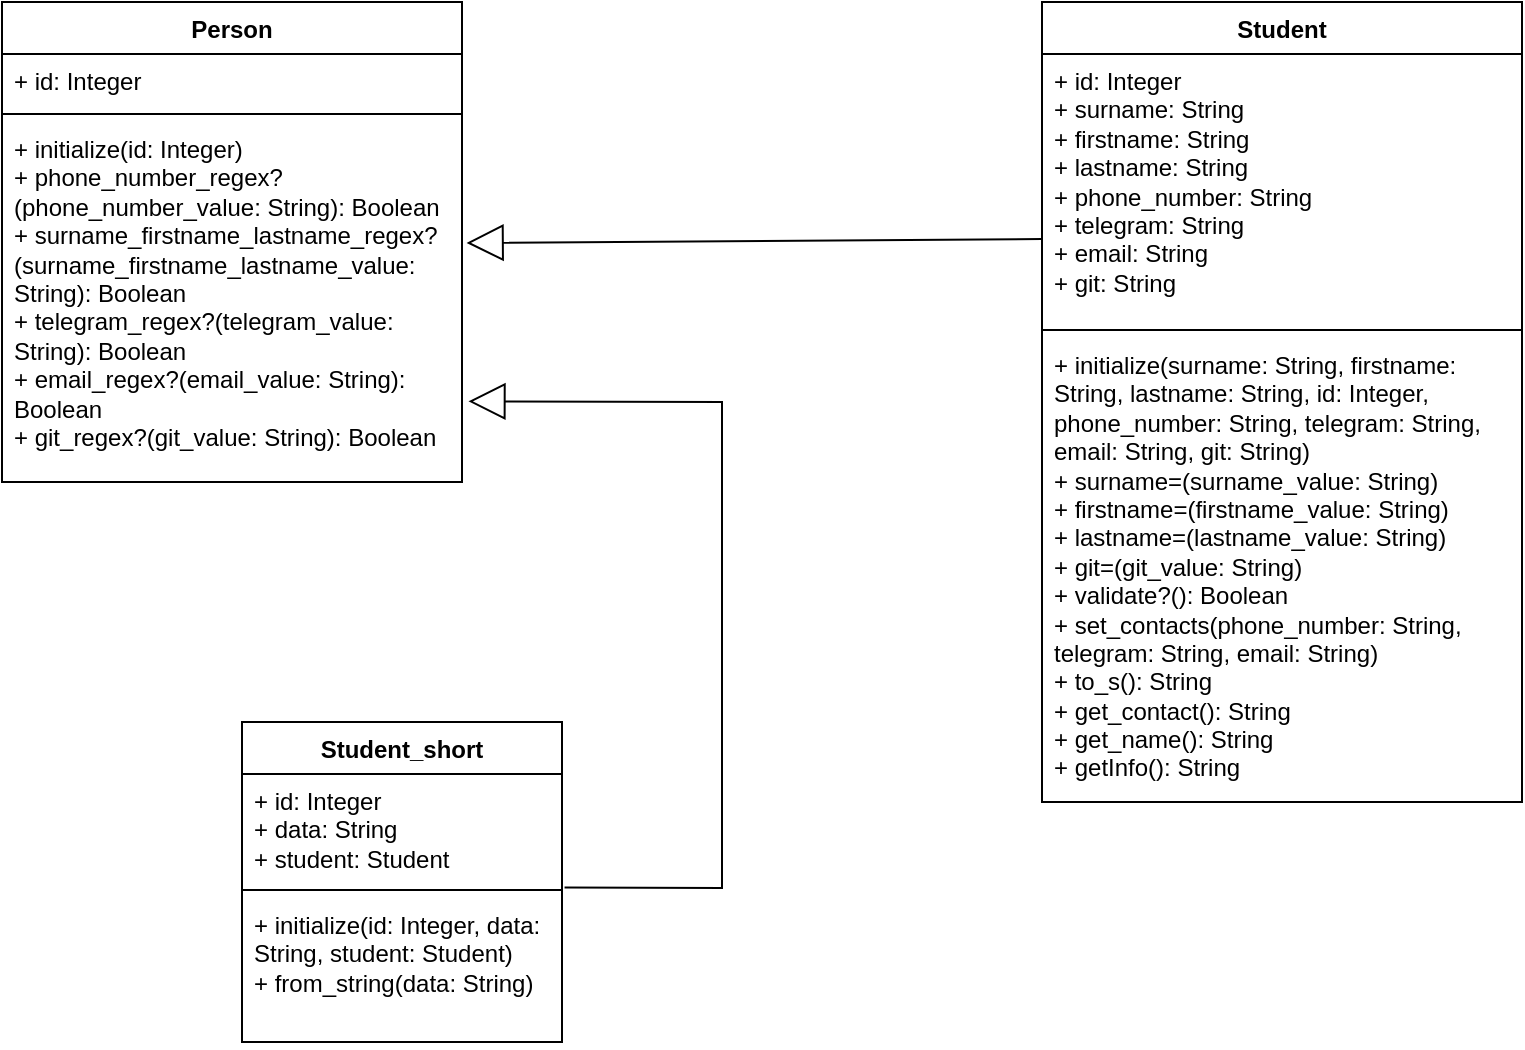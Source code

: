 <mxfile version="24.7.17">
  <diagram name="Страница — 1" id="oJk5suUYFFJWfB2Dz4Nt">
    <mxGraphModel dx="1002" dy="663" grid="1" gridSize="10" guides="1" tooltips="1" connect="1" arrows="1" fold="1" page="1" pageScale="1" pageWidth="827" pageHeight="1169" math="0" shadow="0">
      <root>
        <mxCell id="0" />
        <mxCell id="1" parent="0" />
        <mxCell id="TFJ1TorfH9dClKmbsR8v-3" value="Person" style="swimlane;fontStyle=1;align=center;verticalAlign=top;childLayout=stackLayout;horizontal=1;startSize=26;horizontalStack=0;resizeParent=1;resizeParentMax=0;resizeLast=0;collapsible=1;marginBottom=0;whiteSpace=wrap;html=1;" parent="1" vertex="1">
          <mxGeometry x="40" y="160" width="230" height="240" as="geometry" />
        </mxCell>
        <mxCell id="TFJ1TorfH9dClKmbsR8v-4" value="+ id: Integer" style="text;strokeColor=none;fillColor=none;align=left;verticalAlign=top;spacingLeft=4;spacingRight=4;overflow=hidden;rotatable=0;points=[[0,0.5],[1,0.5]];portConstraint=eastwest;whiteSpace=wrap;html=1;" parent="TFJ1TorfH9dClKmbsR8v-3" vertex="1">
          <mxGeometry y="26" width="230" height="26" as="geometry" />
        </mxCell>
        <mxCell id="TFJ1TorfH9dClKmbsR8v-5" value="" style="line;strokeWidth=1;fillColor=none;align=left;verticalAlign=middle;spacingTop=-1;spacingLeft=3;spacingRight=3;rotatable=0;labelPosition=right;points=[];portConstraint=eastwest;strokeColor=inherit;" parent="TFJ1TorfH9dClKmbsR8v-3" vertex="1">
          <mxGeometry y="52" width="230" height="8" as="geometry" />
        </mxCell>
        <mxCell id="TFJ1TorfH9dClKmbsR8v-6" value="+ initialize(id: Integer)&lt;div&gt;+ phone_number_regex?(phone_number_value: String): Boolean&lt;br&gt;&lt;/div&gt;&lt;div&gt;+ surname_firstname_lastname_regex?(surname_firstname_lastname_value: String): Boolean&lt;br&gt;&lt;/div&gt;&lt;div&gt;+ telegram_regex?(telegram_value: String): Boolean&lt;br&gt;&lt;/div&gt;&lt;div&gt;+ email_regex?(email_value: String): Boolean&lt;br&gt;&lt;/div&gt;&lt;div&gt;+ git_regex?(git_value: String): Boolean&lt;br&gt;&lt;/div&gt;" style="text;strokeColor=none;fillColor=none;align=left;verticalAlign=top;spacingLeft=4;spacingRight=4;overflow=hidden;rotatable=0;points=[[0,0.5],[1,0.5]];portConstraint=eastwest;whiteSpace=wrap;html=1;" parent="TFJ1TorfH9dClKmbsR8v-3" vertex="1">
          <mxGeometry y="60" width="230" height="180" as="geometry" />
        </mxCell>
        <mxCell id="TFJ1TorfH9dClKmbsR8v-7" value="Student" style="swimlane;fontStyle=1;align=center;verticalAlign=top;childLayout=stackLayout;horizontal=1;startSize=26;horizontalStack=0;resizeParent=1;resizeParentMax=0;resizeLast=0;collapsible=1;marginBottom=0;whiteSpace=wrap;html=1;" parent="1" vertex="1">
          <mxGeometry x="560" y="160" width="240" height="400" as="geometry" />
        </mxCell>
        <mxCell id="TFJ1TorfH9dClKmbsR8v-8" value="+ id: Integer&lt;div&gt;+ surname: String&lt;div&gt;+ firstname: String&lt;div&gt;+ lastname: String&lt;div&gt;+ phone_number: String&lt;div&gt;+ telegram: String&lt;div&gt;+ email: String&lt;div&gt;+ git: String&lt;div&gt;&lt;br&gt;&lt;/div&gt;&lt;/div&gt;&lt;/div&gt;&lt;/div&gt;&lt;/div&gt;&lt;/div&gt;&lt;/div&gt;&lt;/div&gt;" style="text;strokeColor=none;fillColor=none;align=left;verticalAlign=top;spacingLeft=4;spacingRight=4;overflow=hidden;rotatable=0;points=[[0,0.5],[1,0.5]];portConstraint=eastwest;whiteSpace=wrap;html=1;" parent="TFJ1TorfH9dClKmbsR8v-7" vertex="1">
          <mxGeometry y="26" width="240" height="134" as="geometry" />
        </mxCell>
        <mxCell id="TFJ1TorfH9dClKmbsR8v-9" value="" style="line;strokeWidth=1;fillColor=none;align=left;verticalAlign=middle;spacingTop=-1;spacingLeft=3;spacingRight=3;rotatable=0;labelPosition=right;points=[];portConstraint=eastwest;strokeColor=inherit;" parent="TFJ1TorfH9dClKmbsR8v-7" vertex="1">
          <mxGeometry y="160" width="240" height="8" as="geometry" />
        </mxCell>
        <mxCell id="TFJ1TorfH9dClKmbsR8v-10" value="+ initialize(surname: String, firstname: String, lastname: String, id: Integer, phone_number: String, telegram: String, email: String, git: String)&lt;div&gt;+ surname=(surname_value: String)&lt;br&gt;&lt;/div&gt;&lt;div&gt;+ firstname=(firstname_value: String)&lt;br&gt;&lt;/div&gt;&lt;div&gt;+ lastname=(lastname_value: String)&lt;br&gt;&lt;/div&gt;&lt;div&gt;+ git=(git_value: String)&lt;br&gt;&lt;/div&gt;&lt;div&gt;+ validate?(): Boolean&lt;br&gt;&lt;/div&gt;&lt;div&gt;+ set_contacts(phone_number: String, telegram: String, email: String)&lt;br&gt;&lt;/div&gt;&lt;div&gt;+ to_s(): String&lt;br&gt;&lt;/div&gt;&lt;div&gt;+ get_contact(): String&lt;br&gt;&lt;/div&gt;&lt;div&gt;+ get_name(): String&lt;br&gt;&lt;/div&gt;&lt;div&gt;+ getInfo(): String&lt;br&gt;&lt;/div&gt;" style="text;strokeColor=none;fillColor=none;align=left;verticalAlign=top;spacingLeft=4;spacingRight=4;overflow=hidden;rotatable=0;points=[[0,0.5],[1,0.5]];portConstraint=eastwest;whiteSpace=wrap;html=1;" parent="TFJ1TorfH9dClKmbsR8v-7" vertex="1">
          <mxGeometry y="168" width="240" height="232" as="geometry" />
        </mxCell>
        <mxCell id="TFJ1TorfH9dClKmbsR8v-11" value="Student_short" style="swimlane;fontStyle=1;align=center;verticalAlign=top;childLayout=stackLayout;horizontal=1;startSize=26;horizontalStack=0;resizeParent=1;resizeParentMax=0;resizeLast=0;collapsible=1;marginBottom=0;whiteSpace=wrap;html=1;" parent="1" vertex="1">
          <mxGeometry x="160" y="520" width="160" height="160" as="geometry" />
        </mxCell>
        <mxCell id="TFJ1TorfH9dClKmbsR8v-12" value="+ id: Integer&lt;div&gt;+ data: String&lt;/div&gt;&lt;div&gt;+ student: Student&lt;/div&gt;" style="text;strokeColor=none;fillColor=none;align=left;verticalAlign=top;spacingLeft=4;spacingRight=4;overflow=hidden;rotatable=0;points=[[0,0.5],[1,0.5]];portConstraint=eastwest;whiteSpace=wrap;html=1;" parent="TFJ1TorfH9dClKmbsR8v-11" vertex="1">
          <mxGeometry y="26" width="160" height="54" as="geometry" />
        </mxCell>
        <mxCell id="TFJ1TorfH9dClKmbsR8v-13" value="" style="line;strokeWidth=1;fillColor=none;align=left;verticalAlign=middle;spacingTop=-1;spacingLeft=3;spacingRight=3;rotatable=0;labelPosition=right;points=[];portConstraint=eastwest;strokeColor=inherit;" parent="TFJ1TorfH9dClKmbsR8v-11" vertex="1">
          <mxGeometry y="80" width="160" height="8" as="geometry" />
        </mxCell>
        <mxCell id="TFJ1TorfH9dClKmbsR8v-14" value="+ initialize(id: Integer, data: String, student: Student)&lt;div&gt;+ from_string(data: String)&lt;br&gt;&lt;/div&gt;" style="text;strokeColor=none;fillColor=none;align=left;verticalAlign=top;spacingLeft=4;spacingRight=4;overflow=hidden;rotatable=0;points=[[0,0.5],[1,0.5]];portConstraint=eastwest;whiteSpace=wrap;html=1;" parent="TFJ1TorfH9dClKmbsR8v-11" vertex="1">
          <mxGeometry y="88" width="160" height="72" as="geometry" />
        </mxCell>
        <mxCell id="NJRyvVsnE-vtiN1TKBns-1" value="" style="endArrow=block;endSize=16;endFill=0;html=1;rounded=0;exitX=1.008;exitY=1.052;exitDx=0;exitDy=0;exitPerimeter=0;entryX=1.014;entryY=0.776;entryDx=0;entryDy=0;entryPerimeter=0;" edge="1" parent="1" source="TFJ1TorfH9dClKmbsR8v-12" target="TFJ1TorfH9dClKmbsR8v-6">
          <mxGeometry width="160" relative="1" as="geometry">
            <mxPoint x="330" y="410" as="sourcePoint" />
            <mxPoint x="400" y="310" as="targetPoint" />
            <Array as="points">
              <mxPoint x="400" y="603" />
              <mxPoint x="400" y="440" />
              <mxPoint x="400" y="360" />
            </Array>
          </mxGeometry>
        </mxCell>
        <mxCell id="NJRyvVsnE-vtiN1TKBns-2" value="" style="endArrow=block;endSize=16;endFill=0;html=1;rounded=0;entryX=1.01;entryY=0.336;entryDx=0;entryDy=0;entryPerimeter=0;" edge="1" parent="1" target="TFJ1TorfH9dClKmbsR8v-6">
          <mxGeometry width="160" relative="1" as="geometry">
            <mxPoint x="560" y="278.5" as="sourcePoint" />
            <mxPoint x="276" y="281.5" as="targetPoint" />
          </mxGeometry>
        </mxCell>
      </root>
    </mxGraphModel>
  </diagram>
</mxfile>
